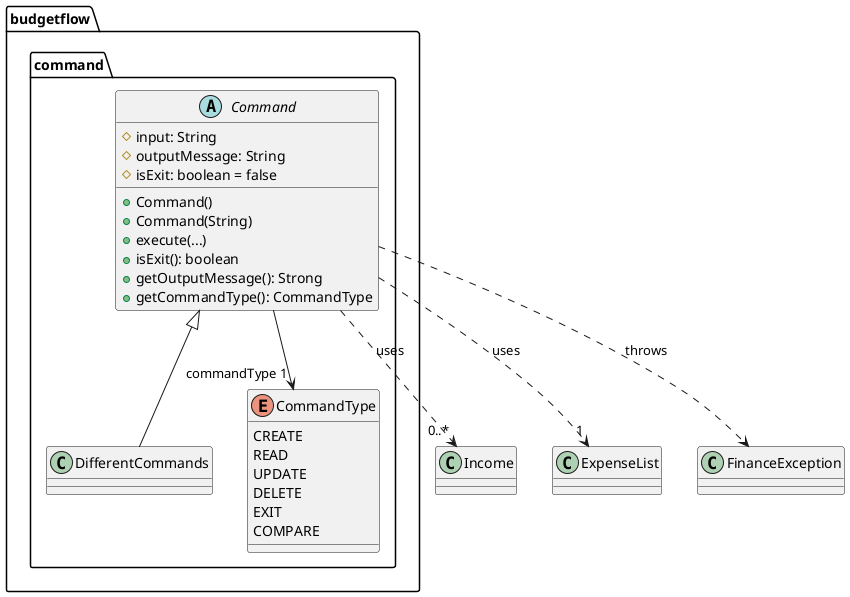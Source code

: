@startuml
'https://plantuml.com/class-diagram
package budgetflow.command {
    abstract class Command {
        #input: String
        #outputMessage: String
        #isExit: boolean = false
        +Command()
        +Command(String)
        +execute(...)
        +isExit(): boolean
        +getOutputMessage(): Strong
        +getCommandType(): CommandType
    }
    class DifferentCommands
    enum CommandType {
    CREATE
    READ
    UPDATE
    DELETE
    EXIT
    COMPARE
    }
}

class Income
class ExpenseList

class FinanceException
DifferentCommands -up-|> Command
Command ..> "0..*" Income:  uses
Command ..> "1" ExpenseList: uses
Command --> "commandType 1" CommandType
Command ..> FinanceException: throws


@enduml
